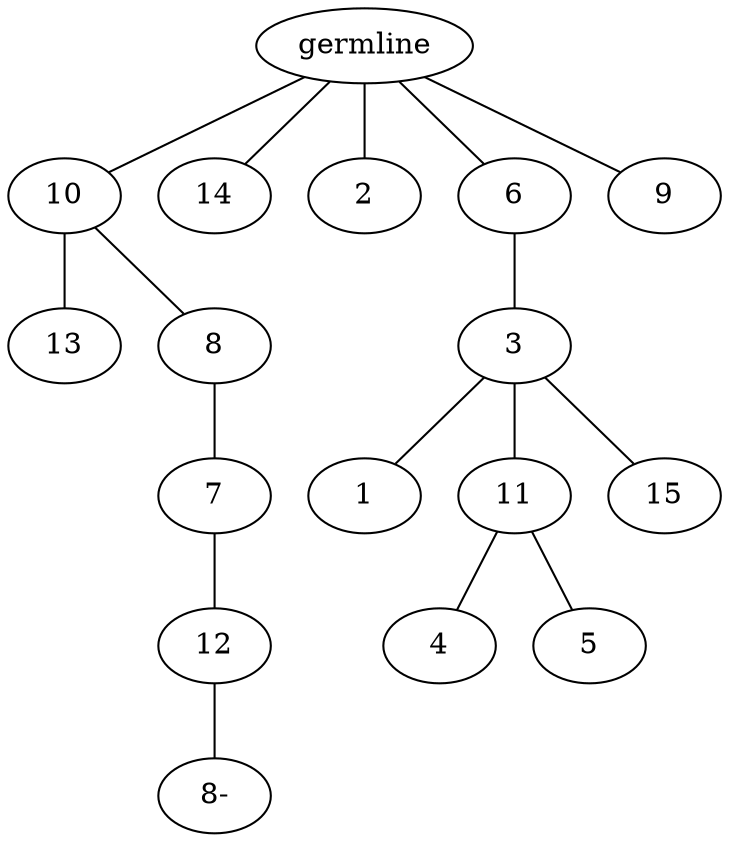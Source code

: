 graph tree {
    "140569471805328" [label="germline"];
    "140569471807552" [label="10"];
    "140569471811488" [label="13"];
    "140569471808320" [label="8"];
    "140569471808128" [label="7"];
    "140569471810144" [label="12"];
    "140569471807792" [label="8-"];
    "140569471809424" [label="14"];
    "140569471810576" [label="2"];
    "140569471810192" [label="6"];
    "140569471811536" [label="3"];
    "140569471811152" [label="1"];
    "140569471808944" [label="11"];
    "140569471809664" [label="4"];
    "140569471810000" [label="5"];
    "140569471809952" [label="15"];
    "140569471811104" [label="9"];
    "140569471805328" -- "140569471807552";
    "140569471805328" -- "140569471809424";
    "140569471805328" -- "140569471810576";
    "140569471805328" -- "140569471810192";
    "140569471805328" -- "140569471811104";
    "140569471807552" -- "140569471811488";
    "140569471807552" -- "140569471808320";
    "140569471808320" -- "140569471808128";
    "140569471808128" -- "140569471810144";
    "140569471810144" -- "140569471807792";
    "140569471810192" -- "140569471811536";
    "140569471811536" -- "140569471811152";
    "140569471811536" -- "140569471808944";
    "140569471811536" -- "140569471809952";
    "140569471808944" -- "140569471809664";
    "140569471808944" -- "140569471810000";
}
